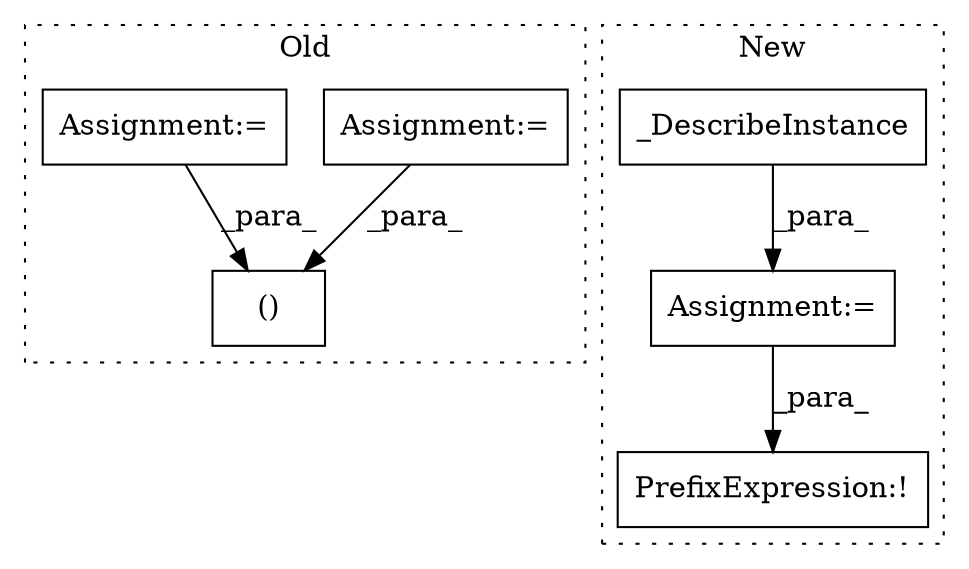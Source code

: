 digraph G {
subgraph cluster0 {
1 [label="()" a="106" s="13988" l="34" shape="box"];
3 [label="Assignment:=" a="7" s="13423" l="6" shape="box"];
4 [label="Assignment:=" a="7" s="13588" l="1" shape="box"];
label = "Old";
style="dotted";
}
subgraph cluster1 {
2 [label="_DescribeInstance" a="32" s="14990,15019" l="18,1" shape="box"];
5 [label="PrefixExpression:!" a="38" s="15375" l="1" shape="box"];
6 [label="Assignment:=" a="7" s="15121" l="1" shape="box"];
label = "New";
style="dotted";
}
2 -> 6 [label="_para_"];
3 -> 1 [label="_para_"];
4 -> 1 [label="_para_"];
6 -> 5 [label="_para_"];
}